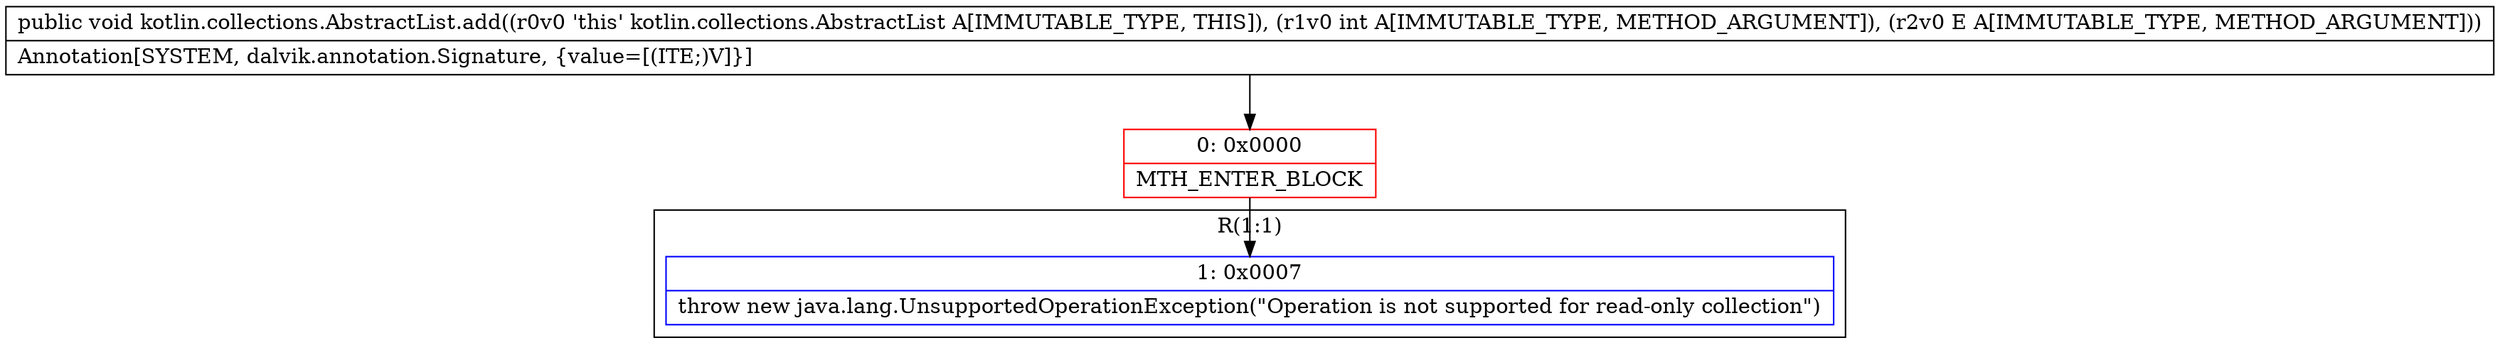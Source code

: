 digraph "CFG forkotlin.collections.AbstractList.add(ILjava\/lang\/Object;)V" {
subgraph cluster_Region_1356252009 {
label = "R(1:1)";
node [shape=record,color=blue];
Node_1 [shape=record,label="{1\:\ 0x0007|throw new java.lang.UnsupportedOperationException(\"Operation is not supported for read\-only collection\")\l}"];
}
Node_0 [shape=record,color=red,label="{0\:\ 0x0000|MTH_ENTER_BLOCK\l}"];
MethodNode[shape=record,label="{public void kotlin.collections.AbstractList.add((r0v0 'this' kotlin.collections.AbstractList A[IMMUTABLE_TYPE, THIS]), (r1v0 int A[IMMUTABLE_TYPE, METHOD_ARGUMENT]), (r2v0 E A[IMMUTABLE_TYPE, METHOD_ARGUMENT]))  | Annotation[SYSTEM, dalvik.annotation.Signature, \{value=[(ITE;)V]\}]\l}"];
MethodNode -> Node_0;
Node_0 -> Node_1;
}

